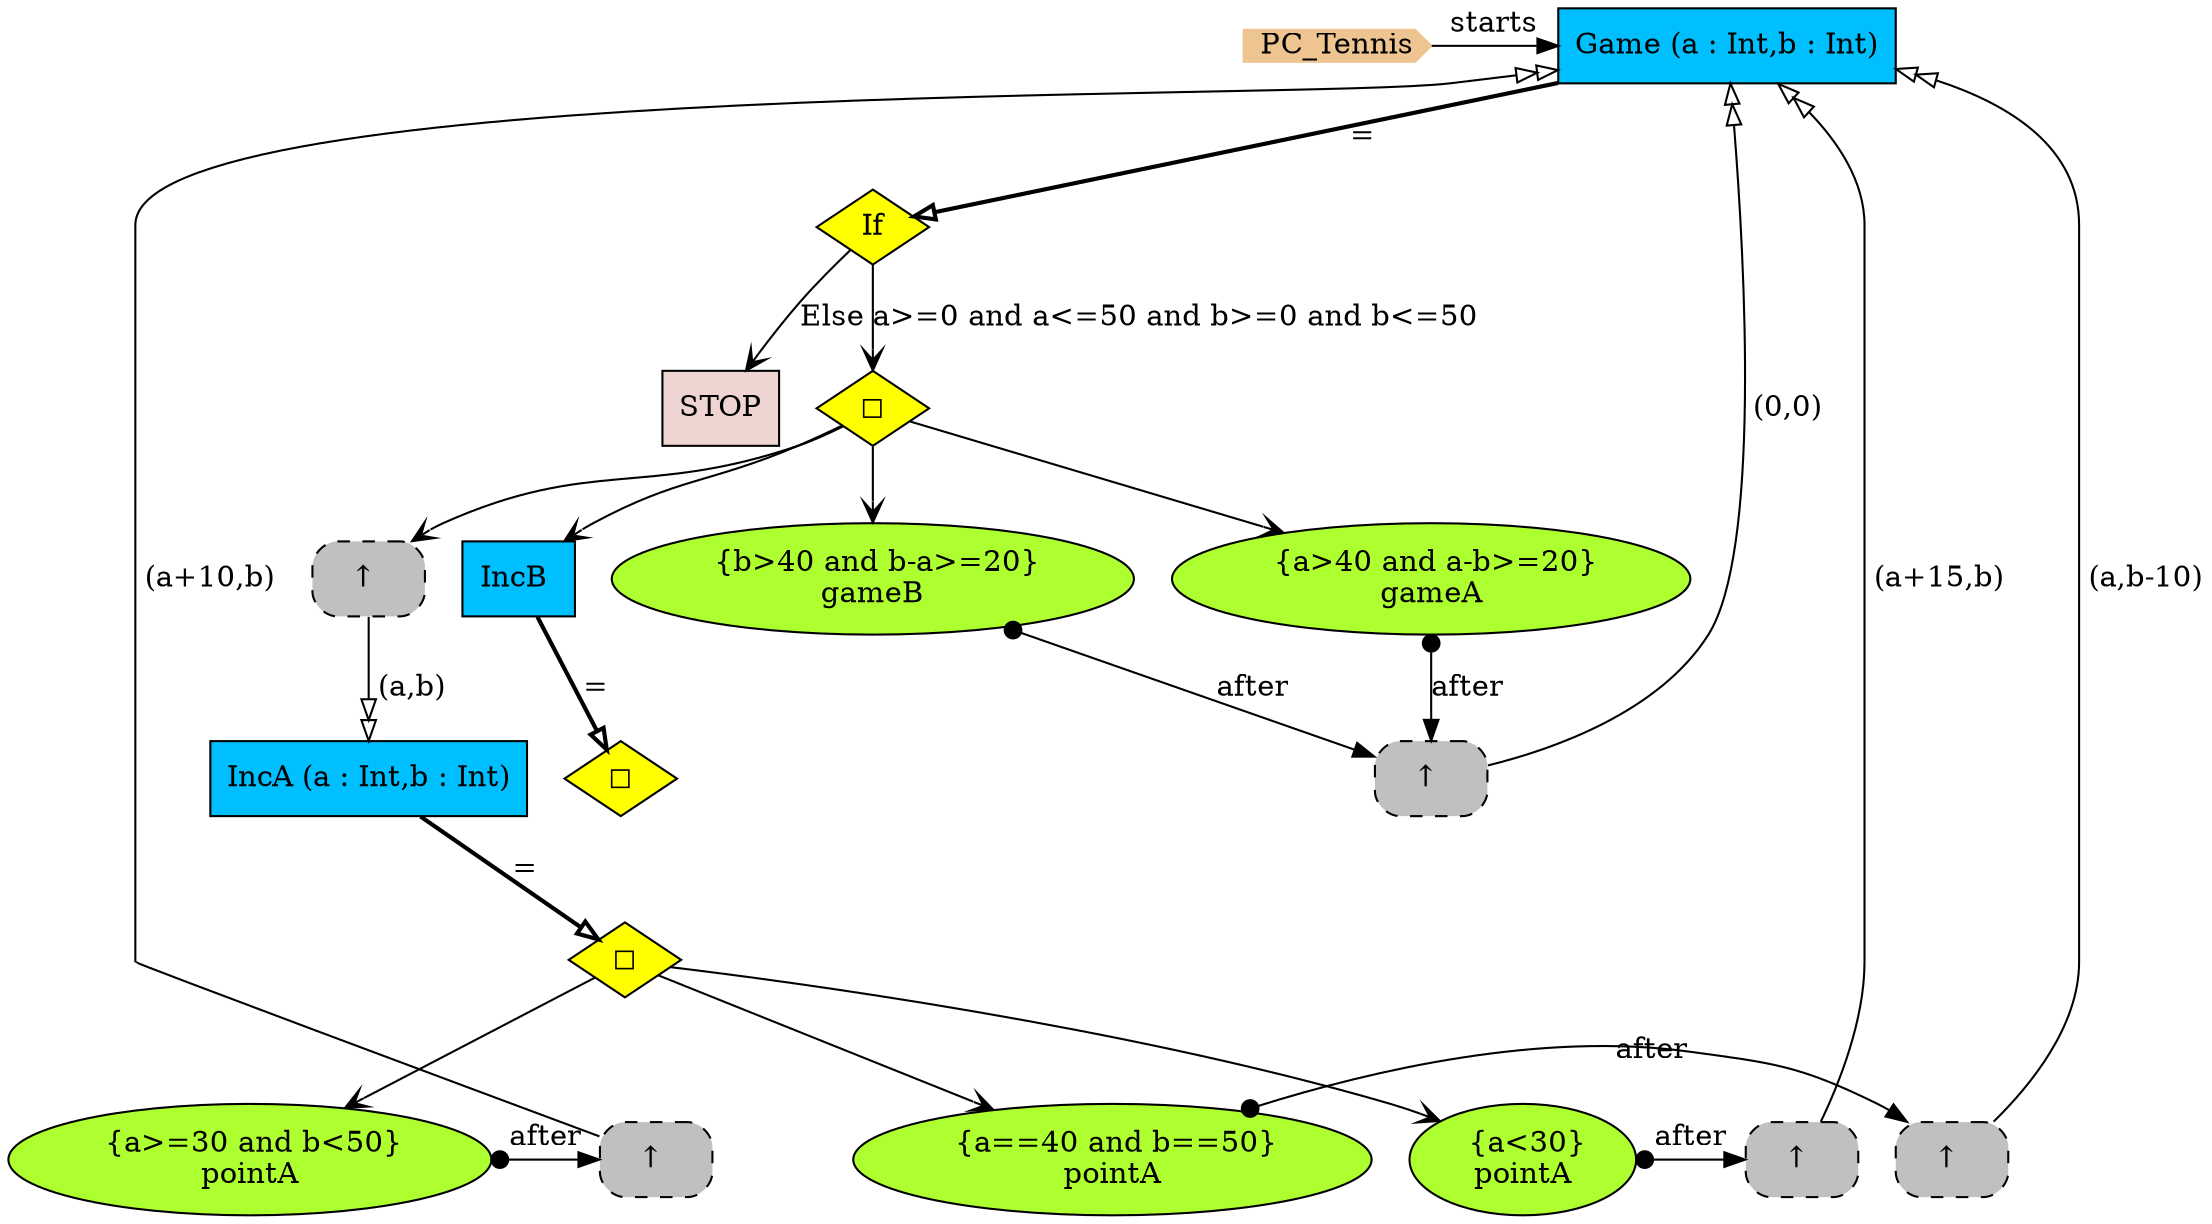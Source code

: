 digraph {
StartN_ [shape = cds,color=burlywood2,style=filled,height=.2,width=.2, label =PC_Tennis];
OpIfScoreOk [shape=diamond,fillcolor=yellow,style = filled,label="If"];
OpTennis [shape=diamond,fillcolor=yellow,style = filled,label="◻︎"];
OpIncB [shape=diamond,fillcolor=yellow,style = filled,label="◻︎"];
IncA [shape=box,fillcolor=deepskyblue,style = filled,label="IncA (a : Int,b : Int)"];
gameA [shape=ellipse,fillcolor=greenyellow,style = filled,label=" {a>40 and a-b>=20}
gameA"];
pointA [shape=ellipse,fillcolor=greenyellow,style = filled,label=" {a<30}
pointA"];
pointA3 [shape=ellipse,fillcolor=greenyellow,style = filled,label=" {a==40 and b==50}
pointA"];
RefGame2 [shape=rectangle,fillcolor=gray,style="rounded,filled,dashed",label="↑ "];
RefGame4 [shape=rectangle,fillcolor=gray,style="rounded,filled,dashed",label="↑ "];
RefGame3 [shape=rectangle,fillcolor=gray,style="rounded,filled,dashed",label="↑ "];
RefGame1 [shape=rectangle,fillcolor=gray,style="rounded,filled,dashed",label="↑ "];
pointA2 [shape=ellipse,fillcolor=greenyellow,style = filled,label=" {a>=30 and b<50}
pointA"];
gameB [shape=ellipse,fillcolor=greenyellow,style = filled,label=" {b>40 and b-a>=20}
gameB"];
IncB [shape=box,fillcolor=deepskyblue,style = filled,label="IncB "];
RefIncA [shape=rectangle,fillcolor=gray,style="rounded,filled,dashed",label="↑ "];
OpIncA [shape=diamond,fillcolor=yellow,style = filled,label="◻︎"];
STOP [shape=box,fillcolor=mistyrose2,style = filled,label="STOP"];
Game [shape=box,fillcolor=deepskyblue,style = filled,label="Game (a : Int,b : Int)"];

{rank=same;RefGame2,pointA2}
{rank=same;RefGame1,pointA}
{rank=same;RefGame4,pointA3}
{rank=same;Game,StartN_}

RefGame4->Game[arrowhead="normalnormal",fillcolor=white,label=" (a,b-10)"];
gameA->RefGame3[arrowtail=dot,dir=both,label="after"];
pointA2->RefGame2[arrowtail=dot,dir=both,label="after"];
RefGame2->Game[arrowhead="normalnormal",fillcolor=white,label=" (a+10,b)"];
RefGame1->Game[arrowhead="normalnormal",fillcolor=white,label=" (a+15,b)"];
OpIncA->pointA2[arrowhead="open"];
OpTennis->gameB[arrowhead="open"];
OpTennis->IncB[arrowhead="open"];
RefIncA->IncA[arrowhead="normalnormal",fillcolor=white,label=" (a,b)"];
OpIfScoreOk->OpTennis[arrowhead="open",label="a>=0 and a<=50 and b>=0 and b<=50"];
IncA->OpIncA[arrowhead="onormal",penwidth=2,label="="];
IncB->OpIncB[arrowhead="onormal",penwidth=2,label="="];
Game->OpIfScoreOk[arrowhead="onormal",penwidth=2,label="="];
StartN_->Game[label="starts"];
OpIfScoreOk->STOP[arrowhead="open",label="Else"];
OpTennis->RefIncA[arrowhead="open"];
OpTennis->gameA[arrowhead="open"];
OpIncA->pointA[arrowhead="open"];
OpIncA->pointA3[arrowhead="open"];
pointA->RefGame1[arrowtail=dot,dir=both,label="after"];
RefGame3->Game[arrowhead="normalnormal",fillcolor=white,label=" (0,0)"];
gameB->RefGame3[arrowtail=dot,dir=both,label="after"];
pointA3->RefGame4[arrowtail=dot,dir=both,label="after"];
}